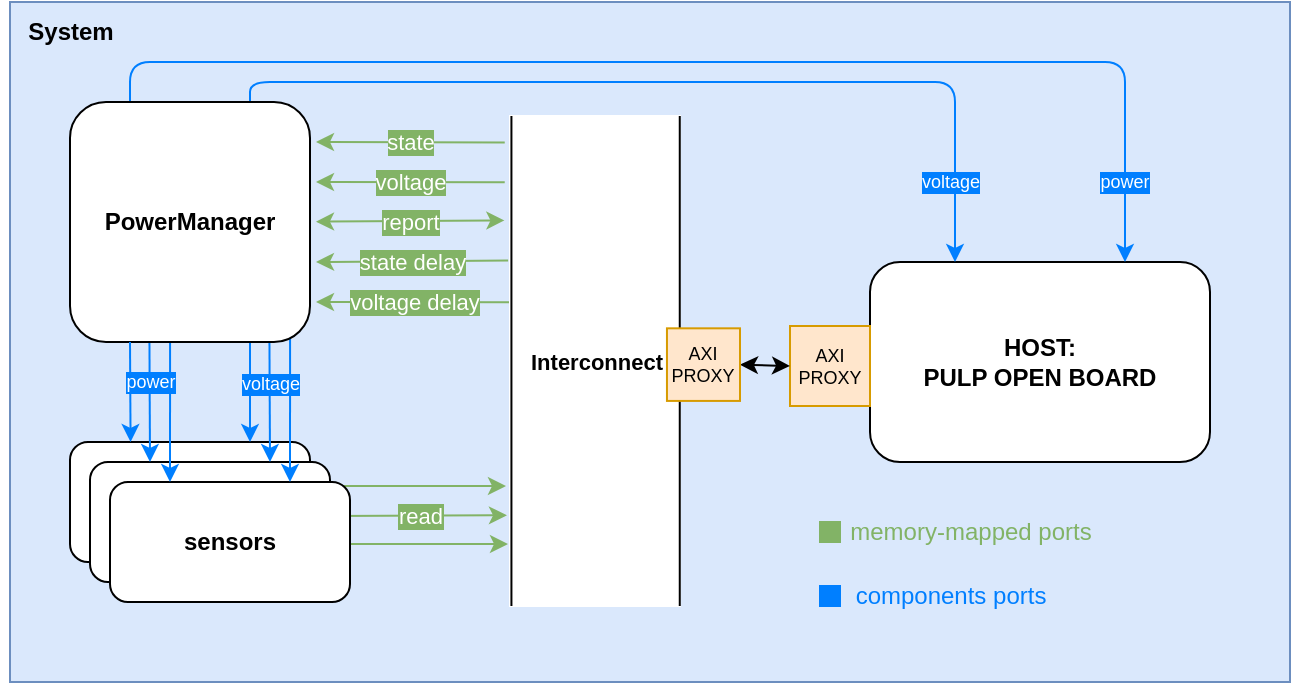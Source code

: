 <mxfile>
    <diagram id="XiZznCiRCFZ9xqOxEVOF" name="Page-1">
        <mxGraphModel dx="607" dy="348" grid="1" gridSize="10" guides="1" tooltips="1" connect="1" arrows="1" fold="1" page="1" pageScale="1" pageWidth="850" pageHeight="1100" math="0" shadow="0">
            <root>
                <mxCell id="0"/>
                <mxCell id="1" parent="0"/>
                <mxCell id="78" value="" style="rounded=0;whiteSpace=wrap;html=1;fillColor=#dae8fc;strokeColor=#6c8ebf;" vertex="1" parent="1">
                    <mxGeometry x="160" y="300" width="640" height="340" as="geometry"/>
                </mxCell>
                <mxCell id="76" style="edgeStyle=none;html=1;fontSize=9;fillColor=#d5e8d4;strokeColor=#82b366;entryX=0.819;entryY=1.028;entryDx=0;entryDy=0;entryPerimeter=0;" parent="1" edge="1">
                    <mxGeometry relative="1" as="geometry">
                        <mxPoint x="408.48" y="556.655" as="targetPoint"/>
                        <mxPoint x="321" y="557" as="sourcePoint"/>
                    </mxGeometry>
                </mxCell>
                <mxCell id="74" style="edgeStyle=none;html=1;fontSize=9;fillColor=#d5e8d4;strokeColor=#82b366;" parent="1" edge="1">
                    <mxGeometry relative="1" as="geometry">
                        <mxPoint x="408" y="542" as="targetPoint"/>
                        <mxPoint x="318" y="542" as="sourcePoint"/>
                    </mxGeometry>
                </mxCell>
                <mxCell id="25" value="&lt;div style=&quot;&quot;&gt;HOST:&lt;/div&gt;&lt;div style=&quot;text-align: justify;&quot;&gt;PULP OPEN BOARD&lt;/div&gt;" style="rounded=1;whiteSpace=wrap;html=1;fillStyle=auto;align=center;verticalAlign=middle;fontStyle=1" parent="1" vertex="1">
                    <mxGeometry x="590" y="430" width="170" height="100" as="geometry"/>
                </mxCell>
                <mxCell id="37" value="AXI&#10;PROXY" style="rounded=0;whiteSpace=wrap;fillStyle=auto;strokeColor=#d79b00;fillColor=#ffe6cc;verticalAlign=middle;spacing=0;fontSize=9;" parent="1" vertex="1">
                    <mxGeometry x="550" y="462" width="40" height="40" as="geometry"/>
                </mxCell>
                <mxCell id="39" value="" style="endArrow=classic;startArrow=classic;html=1;fontSize=9;entryX=0;entryY=0.5;entryDx=0;entryDy=0;exitX=1;exitY=0.5;exitDx=0;exitDy=0;" parent="1" source="36" target="37" edge="1">
                    <mxGeometry width="50" height="50" relative="1" as="geometry">
                        <mxPoint x="500" y="560" as="sourcePoint"/>
                        <mxPoint x="550" y="510" as="targetPoint"/>
                    </mxGeometry>
                </mxCell>
                <mxCell id="41" style="edgeStyle=none;html=1;fontSize=9;fillColor=#d5e8d4;strokeColor=#82b366;labelBackgroundColor=#82B366;" parent="1" edge="1">
                    <mxGeometry relative="1" as="geometry">
                        <mxPoint x="409" y="571" as="targetPoint"/>
                        <mxPoint x="329" y="571" as="sourcePoint"/>
                    </mxGeometry>
                </mxCell>
                <mxCell id="66" value="read" style="edgeLabel;html=1;align=center;verticalAlign=middle;resizable=0;points=[];labelBackgroundColor=#82B366;fontColor=#FFFFFF;" parent="41" vertex="1" connectable="0">
                    <mxGeometry x="0.192" y="2" relative="1" as="geometry">
                        <mxPoint x="-12" y="-12" as="offset"/>
                    </mxGeometry>
                </mxCell>
                <mxCell id="49" style="edgeStyle=orthogonalEdgeStyle;html=1;exitX=0.25;exitY=0;exitDx=0;exitDy=0;fontSize=9;entryX=0.75;entryY=0;entryDx=0;entryDy=0;strokeColor=#007FFF;" parent="1" source="27" target="25" edge="1">
                    <mxGeometry relative="1" as="geometry">
                        <mxPoint x="230.286" y="530" as="targetPoint"/>
                        <mxPoint x="230" y="450" as="sourcePoint"/>
                        <Array as="points">
                            <mxPoint x="220" y="330"/>
                            <mxPoint x="717" y="330"/>
                        </Array>
                    </mxGeometry>
                </mxCell>
                <mxCell id="50" value="power" style="edgeLabel;html=1;align=center;verticalAlign=middle;resizable=0;points=[];fontSize=9;labelBackgroundColor=#007FFF;fontColor=#FFFFFF;" parent="49" vertex="1" connectable="0">
                    <mxGeometry x="-0.207" y="1" relative="1" as="geometry">
                        <mxPoint x="272" y="61" as="offset"/>
                    </mxGeometry>
                </mxCell>
                <mxCell id="51" style="edgeStyle=orthogonalEdgeStyle;html=1;exitX=0.75;exitY=0;exitDx=0;exitDy=0;entryX=0.25;entryY=0;entryDx=0;entryDy=0;fontSize=9;strokeColor=#007FFF;" parent="1" source="27" target="25" edge="1">
                    <mxGeometry relative="1" as="geometry">
                        <mxPoint x="260" y="450" as="sourcePoint"/>
                        <mxPoint x="259.96" y="530" as="targetPoint"/>
                        <Array as="points">
                            <mxPoint x="280" y="340"/>
                            <mxPoint x="633" y="340"/>
                        </Array>
                    </mxGeometry>
                </mxCell>
                <mxCell id="52" value="voltage" style="edgeLabel;html=1;align=center;verticalAlign=middle;resizable=0;points=[];fontSize=9;labelBackgroundColor=#007FFF;fontColor=#FFFFFF;" parent="51" vertex="1" connectable="0">
                    <mxGeometry x="0.25" y="-2" relative="1" as="geometry">
                        <mxPoint x="77" y="48" as="offset"/>
                    </mxGeometry>
                </mxCell>
                <mxCell id="59" value="state" style="edgeStyle=none;orthogonalLoop=1;jettySize=auto;html=1;exitX=0.054;exitY=1.031;exitDx=0;exitDy=0;exitPerimeter=0;fillColor=#d5e8d4;strokeColor=#82b366;fontStyle=0;labelBackgroundColor=#82B366;fontColor=#FFFFFF;" parent="1" source="34" edge="1">
                    <mxGeometry x="0.001" width="80" relative="1" as="geometry">
                        <mxPoint x="383" y="370" as="sourcePoint"/>
                        <mxPoint x="313" y="370" as="targetPoint"/>
                        <Array as="points"/>
                        <mxPoint as="offset"/>
                    </mxGeometry>
                </mxCell>
                <mxCell id="60" value="voltage" style="edgeStyle=none;orthogonalLoop=1;jettySize=auto;html=1;exitX=0.135;exitY=1.031;exitDx=0;exitDy=0;exitPerimeter=0;fillColor=#d5e8d4;strokeColor=#82b366;labelBackgroundColor=#82B366;fontColor=#FFFFFF;" parent="1" source="34" edge="1">
                    <mxGeometry width="80" relative="1" as="geometry">
                        <mxPoint x="383" y="390" as="sourcePoint"/>
                        <mxPoint x="313" y="390" as="targetPoint"/>
                        <Array as="points"/>
                    </mxGeometry>
                </mxCell>
                <mxCell id="61" value="report" style="edgeStyle=none;orthogonalLoop=1;jettySize=auto;html=1;exitX=0.213;exitY=1.031;exitDx=0;exitDy=0;exitPerimeter=0;fillColor=#d5e8d4;strokeColor=#82b366;startArrow=classic;startFill=1;labelBackgroundColor=#82B366;fontColor=#FFFFFF;" parent="1" edge="1">
                    <mxGeometry x="0.002" width="80" relative="1" as="geometry">
                        <mxPoint x="407.21" y="409.185" as="sourcePoint"/>
                        <mxPoint x="313" y="409.85" as="targetPoint"/>
                        <Array as="points"/>
                        <mxPoint as="offset"/>
                    </mxGeometry>
                </mxCell>
                <mxCell id="62" value="state delay" style="edgeStyle=none;orthogonalLoop=1;jettySize=auto;html=1;exitX=0.295;exitY=1.011;exitDx=0;exitDy=0;exitPerimeter=0;fillColor=#d5e8d4;strokeColor=#82b366;labelBackgroundColor=#82B366;fontColor=#FFFFFF;" parent="1" source="34" edge="1">
                    <mxGeometry width="80" relative="1" as="geometry">
                        <mxPoint x="383" y="430" as="sourcePoint"/>
                        <mxPoint x="313" y="430" as="targetPoint"/>
                        <Array as="points"/>
                    </mxGeometry>
                </mxCell>
                <mxCell id="63" value="voltage delay" style="edgeStyle=none;orthogonalLoop=1;jettySize=auto;html=1;exitX=0.38;exitY=1;exitDx=0;exitDy=0;exitPerimeter=0;fillColor=#d5e8d4;strokeColor=#82b366;labelBackgroundColor=#82B366;fontColor=#FFFFFF;" parent="1" source="34" edge="1">
                    <mxGeometry width="80" relative="1" as="geometry">
                        <mxPoint x="383" y="450" as="sourcePoint"/>
                        <mxPoint x="313" y="450" as="targetPoint"/>
                        <Array as="points"/>
                    </mxGeometry>
                </mxCell>
                <mxCell id="31" value="" style="group;points=[[0,0,0,0,0],[0,0.25,0,0,0],[0,0.5,0,0,0],[0,0.75,0,0,0],[0,1,0,0,0],[0.25,0,0,0,0],[0.25,1,0,0,0],[0.5,0,0,0,0],[0.5,1,0,0,0],[0.75,0,0,0,0],[0.75,1,0,0,0],[1,0,0,0,0],[1,0.25,0,0,0],[1,0.5,0,0,0],[1,0.75,0,0,0],[1,1,0,0,0]];fontStyle=0" parent="1" vertex="1" connectable="0">
                    <mxGeometry x="190" y="520" width="140" height="80" as="geometry"/>
                </mxCell>
                <mxCell id="28" value="host" style="rounded=1;whiteSpace=wrap;html=1;fillStyle=auto;" parent="31" vertex="1">
                    <mxGeometry width="120" height="60" as="geometry"/>
                </mxCell>
                <mxCell id="29" value="host" style="rounded=1;whiteSpace=wrap;html=1;fillStyle=auto;" parent="31" vertex="1">
                    <mxGeometry x="10" y="10" width="120" height="60" as="geometry"/>
                </mxCell>
                <mxCell id="30" value="sensors" style="rounded=1;whiteSpace=wrap;html=1;fillStyle=auto;fontStyle=1" parent="31" vertex="1">
                    <mxGeometry x="20" y="20" width="120" height="60" as="geometry"/>
                </mxCell>
                <mxCell id="70" style="edgeStyle=none;html=1;fontSize=9;exitX=0.917;exitY=0.917;exitDx=0;exitDy=0;exitPerimeter=0;strokeColor=#007FFF;" parent="31" edge="1">
                    <mxGeometry relative="1" as="geometry">
                        <mxPoint x="50" y="20" as="targetPoint"/>
                        <Array as="points"/>
                        <mxPoint x="50.04" y="-59.96" as="sourcePoint"/>
                    </mxGeometry>
                </mxCell>
                <mxCell id="71" style="edgeStyle=none;html=1;exitX=0.831;exitY=0.986;exitDx=0;exitDy=0;fontSize=9;exitPerimeter=0;strokeColor=#007FFF;" parent="31" edge="1">
                    <mxGeometry relative="1" as="geometry">
                        <mxPoint x="40" y="10" as="targetPoint"/>
                        <Array as="points"/>
                        <mxPoint x="39.72" y="-51.68" as="sourcePoint"/>
                    </mxGeometry>
                </mxCell>
                <mxCell id="69" style="edgeStyle=none;html=1;fontSize=9;exitX=0.917;exitY=0.917;exitDx=0;exitDy=0;exitPerimeter=0;strokeColor=#007FFF;" parent="1" source="27" edge="1">
                    <mxGeometry relative="1" as="geometry">
                        <mxPoint x="300" y="540" as="targetPoint"/>
                        <Array as="points"/>
                        <mxPoint x="299.72" y="478.32" as="sourcePoint"/>
                    </mxGeometry>
                </mxCell>
                <mxCell id="67" style="edgeStyle=none;html=1;exitX=0.831;exitY=0.986;exitDx=0;exitDy=0;fontSize=9;exitPerimeter=0;strokeColor=#007FFF;" parent="1" source="27" edge="1">
                    <mxGeometry relative="1" as="geometry">
                        <mxPoint x="290" y="530" as="targetPoint"/>
                        <Array as="points"/>
                        <mxPoint x="290" y="480" as="sourcePoint"/>
                    </mxGeometry>
                </mxCell>
                <mxCell id="45" style="edgeStyle=none;html=1;exitX=0.75;exitY=1;exitDx=0;exitDy=0;fontSize=9;strokeColor=#007FFF;" parent="1" source="27" edge="1">
                    <mxGeometry relative="1" as="geometry">
                        <mxPoint x="280" y="520" as="targetPoint"/>
                        <Array as="points"/>
                    </mxGeometry>
                </mxCell>
                <mxCell id="48" value="voltage" style="edgeLabel;html=1;align=center;verticalAlign=middle;resizable=0;points=[];fontSize=9;labelBackgroundColor=#007FFF;fontColor=#FFFFFF;" parent="45" vertex="1" connectable="0">
                    <mxGeometry x="0.25" y="-2" relative="1" as="geometry">
                        <mxPoint x="12" y="-11" as="offset"/>
                    </mxGeometry>
                </mxCell>
                <mxCell id="27" value="PowerManager" style="rounded=1;whiteSpace=wrap;html=1;fillStyle=auto;fontStyle=1" parent="1" vertex="1">
                    <mxGeometry x="190" y="350" width="120" height="120" as="geometry"/>
                </mxCell>
                <mxCell id="44" style="edgeStyle=none;html=1;exitX=0.25;exitY=1;exitDx=0;exitDy=0;fontSize=9;strokeColor=#007FFF;" parent="1" source="27" edge="1">
                    <mxGeometry relative="1" as="geometry">
                        <mxPoint x="220.286" y="520" as="targetPoint"/>
                    </mxGeometry>
                </mxCell>
                <mxCell id="47" value="power" style="edgeLabel;html=1;align=center;verticalAlign=middle;resizable=0;points=[];fontSize=9;labelBackgroundColor=#007FFF;fontColor=#FFFFFF;" parent="44" vertex="1" connectable="0">
                    <mxGeometry x="-0.207" y="1" relative="1" as="geometry">
                        <mxPoint x="9" as="offset"/>
                    </mxGeometry>
                </mxCell>
                <mxCell id="34" value="" style="rounded=0;whiteSpace=wrap;html=1;fillStyle=auto;strokeColor=#FFFFFF;direction=south;" parent="1" vertex="1">
                    <mxGeometry x="410" y="357" width="85" height="245" as="geometry"/>
                </mxCell>
                <mxCell id="32" value="Interconnect" style="shape=link;html=1;width=84.167;fontStyle=1" parent="1" edge="1">
                    <mxGeometry width="100" relative="1" as="geometry">
                        <mxPoint x="452.799" y="357" as="sourcePoint"/>
                        <mxPoint x="452.799" y="602" as="targetPoint"/>
                    </mxGeometry>
                </mxCell>
                <mxCell id="36" value="AXI&#10;PROXY" style="rounded=0;whiteSpace=wrap;fillStyle=auto;strokeColor=#d79b00;fillColor=#ffe6cc;verticalAlign=middle;spacing=0;fontSize=9;" parent="1" vertex="1">
                    <mxGeometry x="488.478" y="463.167" width="36.522" height="36.296" as="geometry"/>
                </mxCell>
                <mxCell id="79" value="System" style="text;html=1;align=center;verticalAlign=middle;resizable=0;points=[];autosize=1;strokeColor=none;fillColor=none;fontStyle=1" vertex="1" parent="1">
                    <mxGeometry x="155" y="300" width="70" height="30" as="geometry"/>
                </mxCell>
                <mxCell id="80" value="" style="rounded=0;whiteSpace=wrap;html=1;fillColor=#82B366;strokeColor=#82b366;" vertex="1" parent="1">
                    <mxGeometry x="565" y="560" width="10" height="10" as="geometry"/>
                </mxCell>
                <mxCell id="81" value="" style="rounded=0;whiteSpace=wrap;html=1;fillColor=#007FFF;strokeColor=#007FFF;" vertex="1" parent="1">
                    <mxGeometry x="565" y="592" width="10" height="10" as="geometry"/>
                </mxCell>
                <mxCell id="85" value="memory-mapped ports" style="text;html=1;align=center;verticalAlign=middle;resizable=0;points=[];autosize=1;strokeColor=none;fillColor=none;rounded=0;fontColor=#82B366;" vertex="1" parent="1">
                    <mxGeometry x="570" y="550" width="140" height="30" as="geometry"/>
                </mxCell>
                <mxCell id="86" value="components ports" style="text;html=1;align=center;verticalAlign=middle;resizable=0;points=[];autosize=1;strokeColor=none;fillColor=none;rounded=0;fontColor=#007FFF;" vertex="1" parent="1">
                    <mxGeometry x="570" y="582" width="120" height="30" as="geometry"/>
                </mxCell>
            </root>
        </mxGraphModel>
    </diagram>
</mxfile>
